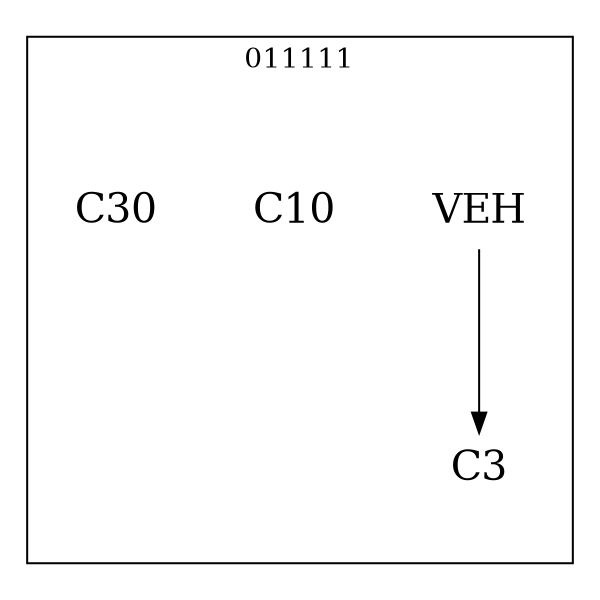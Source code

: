 strict digraph DAGS {
	size = "4,4!" ; ratio ="fill"; subgraph cluster_0{
			labeldoc = "t";
			label = "011111";node	[label= VEH, shape = plaintext, fontsize=20] VEH;node	[label= C3, shape = plaintext, fontsize=20] C3;node	[label= C10, shape = plaintext, fontsize=20] C10;node	[label= C30, shape = plaintext, fontsize=20] C30;
VEH->C3;
	}}